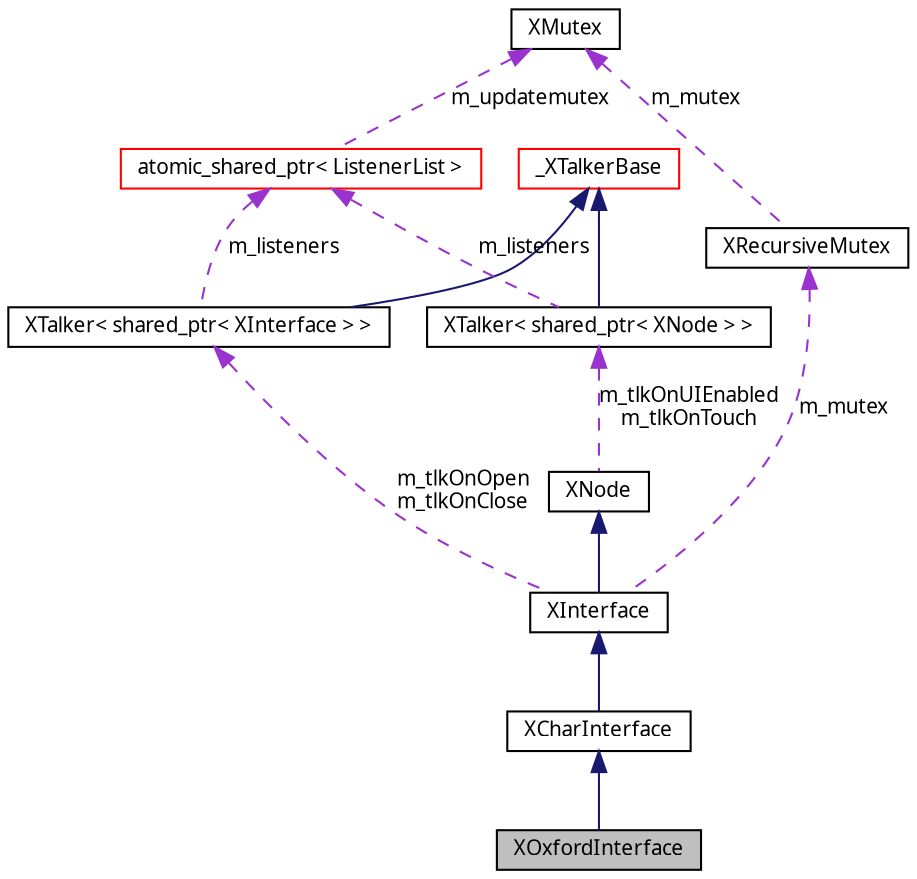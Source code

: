 digraph G
{
  edge [fontname="FreeSans.ttf",fontsize=10,labelfontname="FreeSans.ttf",labelfontsize=10];
  node [fontname="FreeSans.ttf",fontsize=10,shape=record];
  Node1 [label="XOxfordInterface",height=0.2,width=0.4,color="black", fillcolor="grey75", style="filled" fontcolor="black"];
  Node2 -> Node1 [dir=back,color="midnightblue",fontsize=10,style="solid",fontname="FreeSans.ttf"];
  Node2 [label="XCharInterface",height=0.2,width=0.4,color="black", fillcolor="white", style="filled",URL="$class_x_char_interface.html"];
  Node3 -> Node2 [dir=back,color="midnightblue",fontsize=10,style="solid",fontname="FreeSans.ttf"];
  Node3 [label="XInterface",height=0.2,width=0.4,color="black", fillcolor="white", style="filled",URL="$class_x_interface.html"];
  Node4 -> Node3 [dir=back,color="midnightblue",fontsize=10,style="solid",fontname="FreeSans.ttf"];
  Node4 [label="XNode",height=0.2,width=0.4,color="black", fillcolor="white", style="filled",URL="$class_x_node.html"];
  Node5 -> Node4 [dir=back,color="darkorchid3",fontsize=10,style="dashed",label="m_tlkOnUIEnabled\nm_tlkOnTouch",fontname="FreeSans.ttf"];
  Node5 [label="XTalker\< shared_ptr\< XNode \> \>",height=0.2,width=0.4,color="black", fillcolor="white", style="filled",URL="$class_x_talker.html"];
  Node6 -> Node5 [dir=back,color="midnightblue",fontsize=10,style="solid",fontname="FreeSans.ttf"];
  Node6 [label="_XTalkerBase",height=0.2,width=0.4,color="red", fillcolor="white", style="filled",URL="$class___x_talker_base.html"];
  Node7 -> Node5 [dir=back,color="darkorchid3",fontsize=10,style="dashed",label="m_listeners",fontname="FreeSans.ttf"];
  Node7 [label="atomic_shared_ptr\< ListenerList \>",height=0.2,width=0.4,color="red", fillcolor="white", style="filled",URL="$classatomic__shared__ptr.html"];
  Node8 -> Node7 [dir=back,color="darkorchid3",fontsize=10,style="dashed",label="m_updatemutex",fontname="FreeSans.ttf"];
  Node8 [label="XMutex",height=0.2,width=0.4,color="black", fillcolor="white", style="filled",URL="$class_x_mutex.html"];
  Node9 -> Node3 [dir=back,color="darkorchid3",fontsize=10,style="dashed",label="m_tlkOnOpen\nm_tlkOnClose",fontname="FreeSans.ttf"];
  Node9 [label="XTalker\< shared_ptr\< XInterface \> \>",height=0.2,width=0.4,color="black", fillcolor="white", style="filled",URL="$class_x_talker.html"];
  Node6 -> Node9 [dir=back,color="midnightblue",fontsize=10,style="solid",fontname="FreeSans.ttf"];
  Node7 -> Node9 [dir=back,color="darkorchid3",fontsize=10,style="dashed",label="m_listeners",fontname="FreeSans.ttf"];
  Node10 -> Node3 [dir=back,color="darkorchid3",fontsize=10,style="dashed",label="m_mutex",fontname="FreeSans.ttf"];
  Node10 [label="XRecursiveMutex",height=0.2,width=0.4,color="black", fillcolor="white", style="filled",URL="$class_x_recursive_mutex.html"];
  Node8 -> Node10 [dir=back,color="darkorchid3",fontsize=10,style="dashed",label="m_mutex",fontname="FreeSans.ttf"];
}
